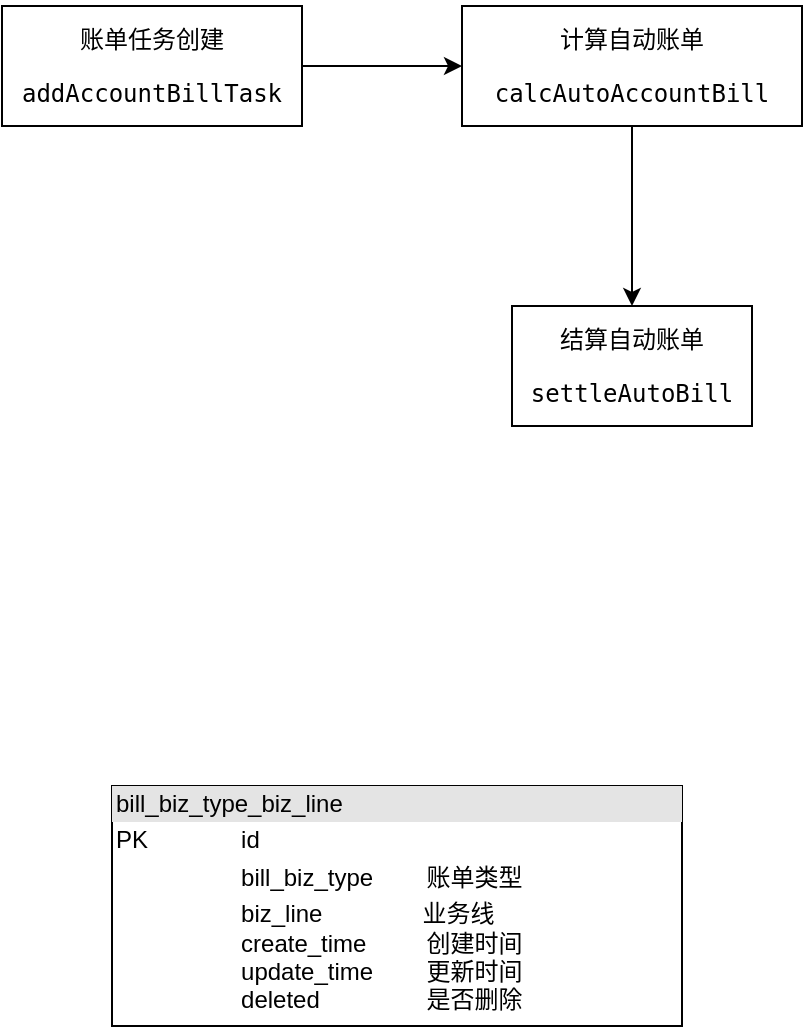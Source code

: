 <mxfile version="10.5.8" type="github"><diagram id="Z_ogoUJJf4zrre3W_UmE" name="Page-1"><mxGraphModel dx="758" dy="376" grid="1" gridSize="10" guides="1" tooltips="1" connect="1" arrows="1" fold="1" page="1" pageScale="1" pageWidth="827" pageHeight="1169" math="0" shadow="0"><root><mxCell id="0"/><mxCell id="1" parent="0"/><mxCell id="lWCPVQ8uOiEdv2eh9l8p-14" value="" style="edgeStyle=none;rounded=0;orthogonalLoop=1;jettySize=auto;html=1;" edge="1" parent="1" source="lWCPVQ8uOiEdv2eh9l8p-12" target="lWCPVQ8uOiEdv2eh9l8p-13"><mxGeometry relative="1" as="geometry"/></mxCell><mxCell id="lWCPVQ8uOiEdv2eh9l8p-12" value="&lt;pre&gt;&lt;span&gt;账单任务创建&lt;/span&gt;&lt;/pre&gt;&lt;pre&gt;&lt;pre&gt;&lt;span&gt;addAccountBillTask&lt;/span&gt;&lt;/pre&gt;&lt;/pre&gt;" style="rounded=0;whiteSpace=wrap;html=1;" vertex="1" parent="1"><mxGeometry x="20" y="110" width="150" height="60" as="geometry"/></mxCell><mxCell id="lWCPVQ8uOiEdv2eh9l8p-16" value="" style="edgeStyle=none;rounded=0;orthogonalLoop=1;jettySize=auto;html=1;" edge="1" parent="1" source="lWCPVQ8uOiEdv2eh9l8p-13" target="lWCPVQ8uOiEdv2eh9l8p-15"><mxGeometry relative="1" as="geometry"/></mxCell><mxCell id="lWCPVQ8uOiEdv2eh9l8p-13" value="&lt;pre&gt;&lt;pre&gt;计算自动账单&lt;/pre&gt;&lt;pre&gt;&lt;span&gt;calcAutoAccountBill&lt;/span&gt;&lt;/pre&gt;&lt;/pre&gt;" style="rounded=0;whiteSpace=wrap;html=1;" vertex="1" parent="1"><mxGeometry x="250" y="110" width="170" height="60" as="geometry"/></mxCell><mxCell id="lWCPVQ8uOiEdv2eh9l8p-15" value="&lt;pre&gt;&lt;span&gt;结算自动账单&lt;/span&gt;&lt;/pre&gt;&lt;pre&gt;&lt;pre&gt;&lt;span&gt;settleAutoBill&lt;/span&gt;&lt;/pre&gt;&lt;/pre&gt;" style="rounded=0;whiteSpace=wrap;html=1;" vertex="1" parent="1"><mxGeometry x="275" y="260" width="120" height="60" as="geometry"/></mxCell><mxCell id="lWCPVQ8uOiEdv2eh9l8p-21" value="&lt;div style=&quot;box-sizing: border-box ; width: 100% ; background: #e4e4e4 ; padding: 2px&quot;&gt;bill_biz_type_biz_line&lt;/div&gt;&lt;table style=&quot;width: 100% ; font-size: 1em&quot; cellpadding=&quot;2&quot; cellspacing=&quot;0&quot;&gt;&lt;tbody&gt;&lt;tr&gt;&lt;td&gt;PK&lt;/td&gt;&lt;td&gt;id&lt;/td&gt;&lt;/tr&gt;&lt;tr&gt;&lt;td&gt;&amp;nbsp; &amp;nbsp; &amp;nbsp; &amp;nbsp; &amp;nbsp; &amp;nbsp;&lt;/td&gt;&lt;td&gt;bill_biz_type&amp;nbsp; &amp;nbsp; &amp;nbsp; &amp;nbsp; 账单类型&lt;/td&gt;&lt;/tr&gt;&lt;tr&gt;&lt;td&gt;&lt;/td&gt;&lt;td&gt;biz_line&amp;nbsp; &amp;nbsp; &amp;nbsp; &amp;nbsp; &amp;nbsp; &amp;nbsp; &amp;nbsp; &amp;nbsp;业务线&lt;br&gt;create_time&amp;nbsp; &amp;nbsp; &amp;nbsp; &amp;nbsp; &amp;nbsp;创建时间&lt;br&gt;update_time&amp;nbsp; &amp;nbsp; &amp;nbsp; &amp;nbsp; 更新时间&lt;br&gt;deleted&amp;nbsp; &amp;nbsp; &amp;nbsp; &amp;nbsp; &amp;nbsp; &amp;nbsp; &amp;nbsp; &amp;nbsp; 是否删除&lt;br&gt;&lt;/td&gt;&lt;/tr&gt;&lt;/tbody&gt;&lt;/table&gt;" style="verticalAlign=top;align=left;overflow=fill;html=1;" vertex="1" parent="1"><mxGeometry x="75" y="500" width="285" height="120" as="geometry"/></mxCell></root></mxGraphModel></diagram></mxfile>